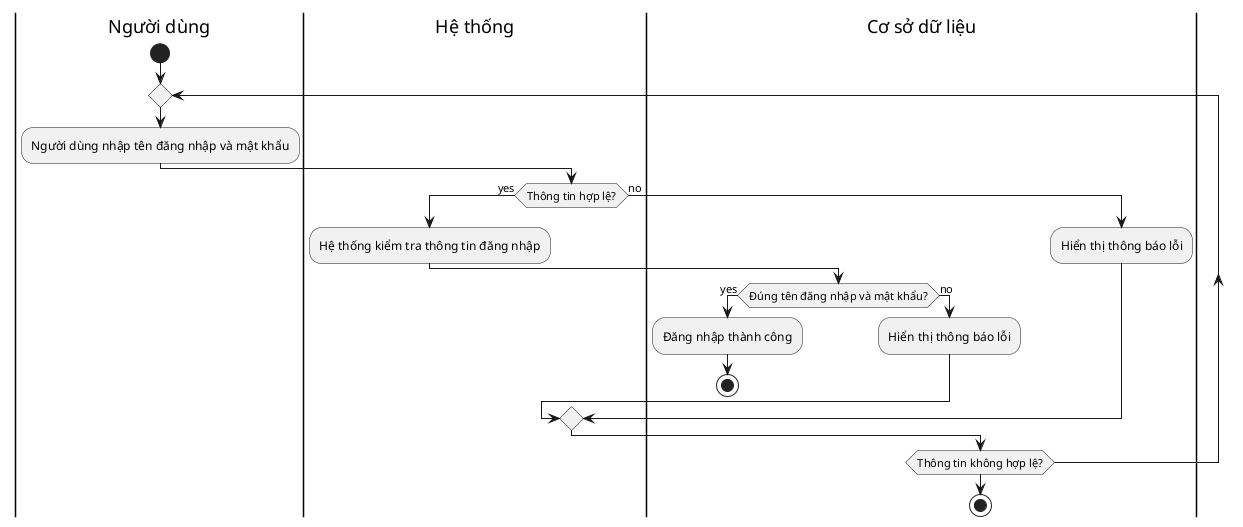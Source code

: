 @startuml

|Người dùng|
start
repeat
  :Người dùng nhập tên đăng nhập và mật khẩu;
  |Hệ thống|
  if (Thông tin hợp lệ?) then (yes)
    :Hệ thống kiểm tra thông tin đăng nhập;
    |Cơ sở dữ liệu|
    if (Đúng tên đăng nhập và mật khẩu?) then (yes)
      :Đăng nhập thành công;
      stop
    else (no)
      :Hiển thị thông báo lỗi;
    endif
  else (no)
    :Hiển thị thông báo lỗi;
  endif
repeat while (Thông tin không hợp lệ?);
stop

@enduml
